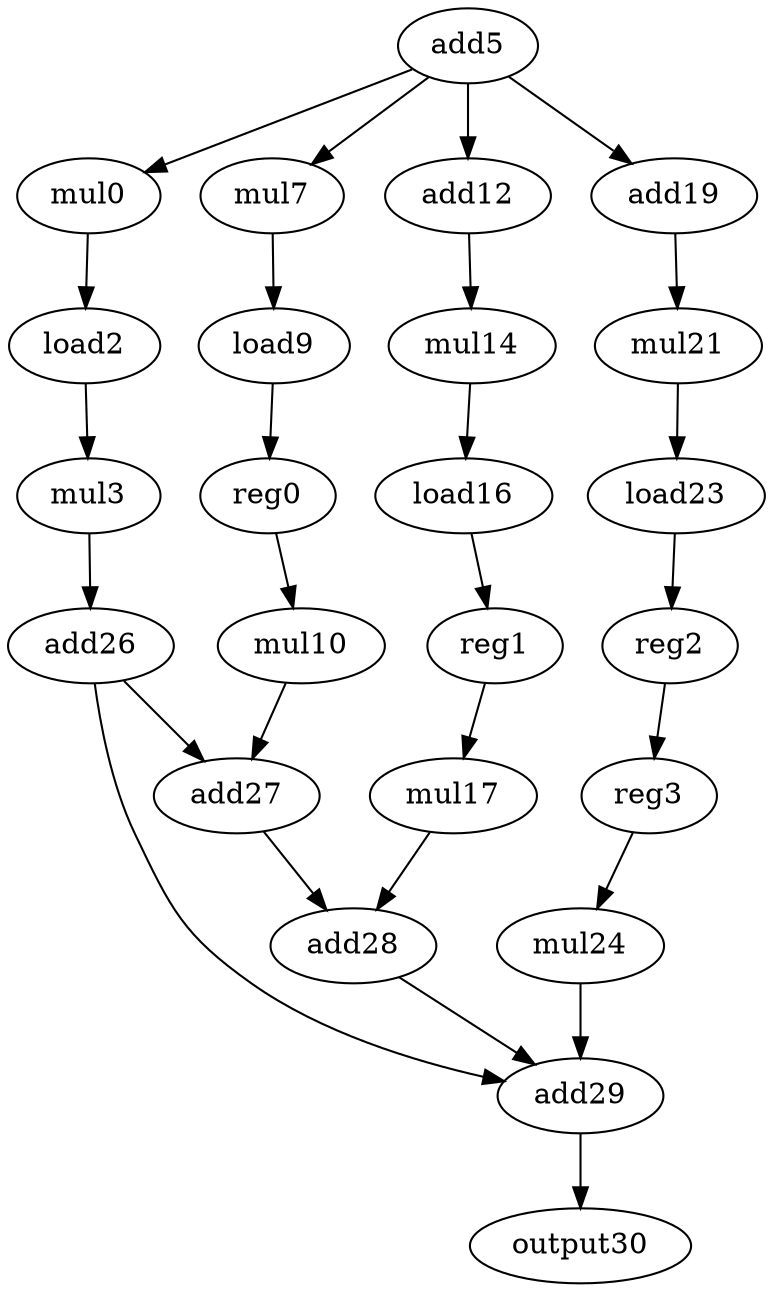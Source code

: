 digraph G {
    mul0;
    load2;
    mul3;
    add26;
    add5;
    mul7;
    add12;
    add19;
    load9;
    reg0;
    mul10;
    add27;
    mul14;
    load16;
    reg1;
    mul17;
    add28;
    mul21;
    load23;
    reg2;
    mul24;
    add29;
    output30;
    reg3;
    mul0 -> load2 [weight=0];
    load2 -> mul3 [weight=0];
    mul3 -> add26 [weight=0];
    add26 -> add27 [weight=0];
    add26 -> add29 [weight=0];
    add5 -> mul7 [weight=0];
    add5 -> mul0 [weight=0];
    add5 -> add12 [weight=2];
    add5 -> add19 [weight=0];
    mul7 -> load9 [weight=0];
    add12 -> mul14 [weight=0];
    add19 -> mul21 [weight=0];
    load9 -> reg0 [weight=0];
    reg0 -> mul10 [weight=0];
    mul10 -> add27 [weight=0];
    add27 -> add28 [weight=0];
    mul14 -> load16 [weight=0];
    load16 -> reg1 [weight=0];
    reg1 -> mul17 [weight=0];
    mul17 -> add28 [weight=0];
    add28 -> add29 [weight=0];
    mul21 -> load23 [weight=0];
    load23 -> reg2 [weight=0];
    reg2 -> reg3 [weight=0];
    mul24 -> add29 [weight=2];
    add29 -> output30 [weight=0];
    reg3 -> mul24 [weight=0];
}
